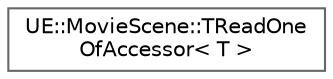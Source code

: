 digraph "Graphical Class Hierarchy"
{
 // INTERACTIVE_SVG=YES
 // LATEX_PDF_SIZE
  bgcolor="transparent";
  edge [fontname=Helvetica,fontsize=10,labelfontname=Helvetica,labelfontsize=10];
  node [fontname=Helvetica,fontsize=10,shape=box,height=0.2,width=0.4];
  rankdir="LR";
  Node0 [id="Node000000",label="UE::MovieScene::TReadOne\lOfAccessor\< T \>",height=0.2,width=0.4,color="grey40", fillcolor="white", style="filled",URL="$d9/d8f/structUE_1_1MovieScene_1_1TReadOneOfAccessor.html",tooltip=" "];
}
